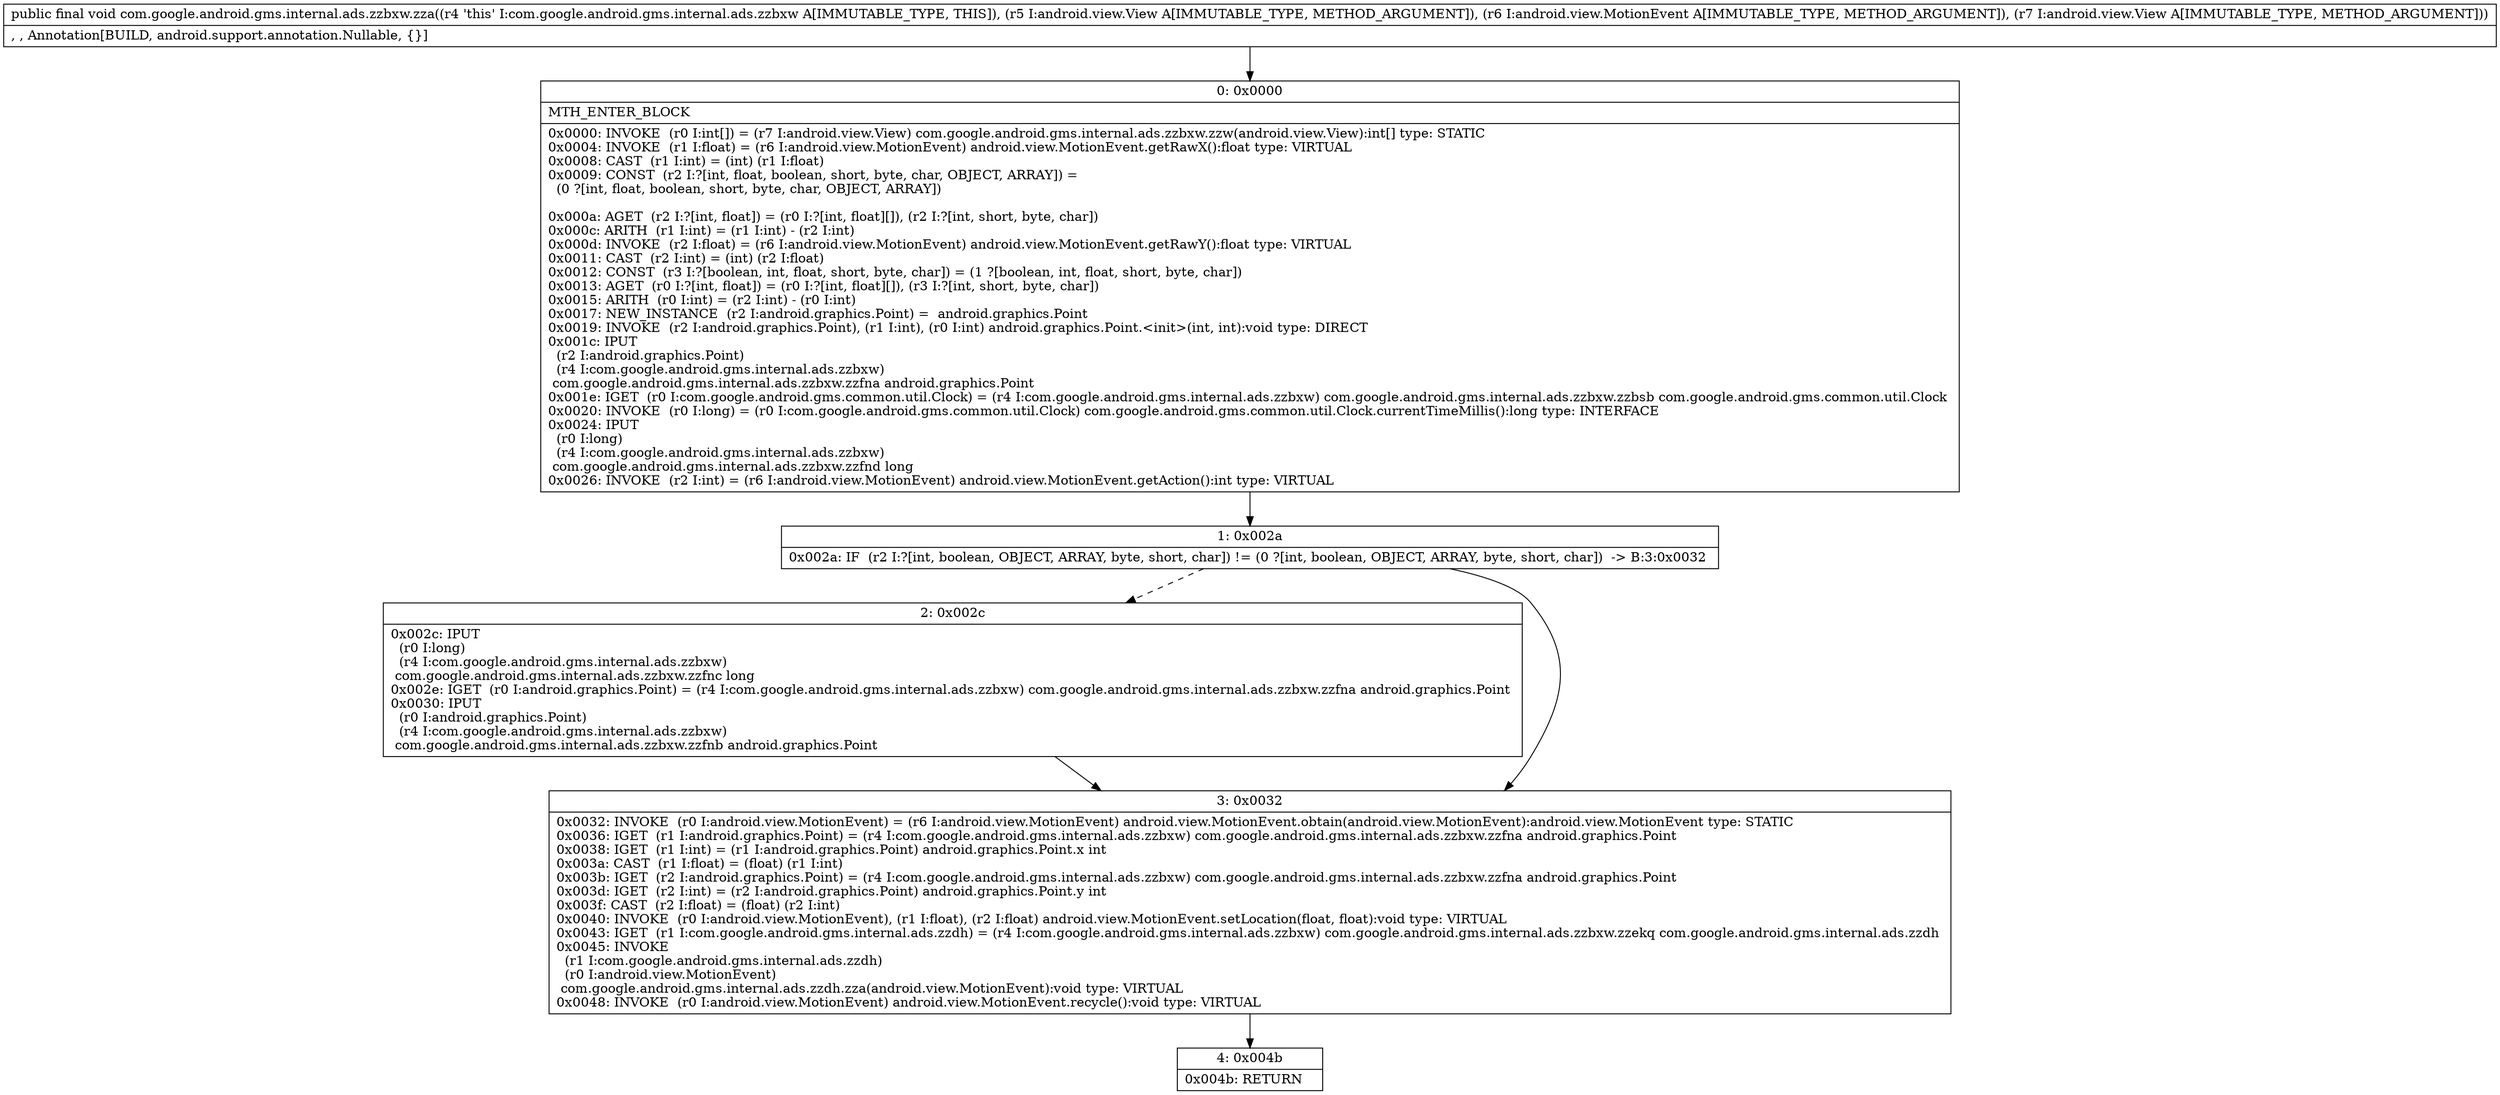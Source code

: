 digraph "CFG forcom.google.android.gms.internal.ads.zzbxw.zza(Landroid\/view\/View;Landroid\/view\/MotionEvent;Landroid\/view\/View;)V" {
Node_0 [shape=record,label="{0\:\ 0x0000|MTH_ENTER_BLOCK\l|0x0000: INVOKE  (r0 I:int[]) = (r7 I:android.view.View) com.google.android.gms.internal.ads.zzbxw.zzw(android.view.View):int[] type: STATIC \l0x0004: INVOKE  (r1 I:float) = (r6 I:android.view.MotionEvent) android.view.MotionEvent.getRawX():float type: VIRTUAL \l0x0008: CAST  (r1 I:int) = (int) (r1 I:float) \l0x0009: CONST  (r2 I:?[int, float, boolean, short, byte, char, OBJECT, ARRAY]) = \l  (0 ?[int, float, boolean, short, byte, char, OBJECT, ARRAY])\l \l0x000a: AGET  (r2 I:?[int, float]) = (r0 I:?[int, float][]), (r2 I:?[int, short, byte, char]) \l0x000c: ARITH  (r1 I:int) = (r1 I:int) \- (r2 I:int) \l0x000d: INVOKE  (r2 I:float) = (r6 I:android.view.MotionEvent) android.view.MotionEvent.getRawY():float type: VIRTUAL \l0x0011: CAST  (r2 I:int) = (int) (r2 I:float) \l0x0012: CONST  (r3 I:?[boolean, int, float, short, byte, char]) = (1 ?[boolean, int, float, short, byte, char]) \l0x0013: AGET  (r0 I:?[int, float]) = (r0 I:?[int, float][]), (r3 I:?[int, short, byte, char]) \l0x0015: ARITH  (r0 I:int) = (r2 I:int) \- (r0 I:int) \l0x0017: NEW_INSTANCE  (r2 I:android.graphics.Point) =  android.graphics.Point \l0x0019: INVOKE  (r2 I:android.graphics.Point), (r1 I:int), (r0 I:int) android.graphics.Point.\<init\>(int, int):void type: DIRECT \l0x001c: IPUT  \l  (r2 I:android.graphics.Point)\l  (r4 I:com.google.android.gms.internal.ads.zzbxw)\l com.google.android.gms.internal.ads.zzbxw.zzfna android.graphics.Point \l0x001e: IGET  (r0 I:com.google.android.gms.common.util.Clock) = (r4 I:com.google.android.gms.internal.ads.zzbxw) com.google.android.gms.internal.ads.zzbxw.zzbsb com.google.android.gms.common.util.Clock \l0x0020: INVOKE  (r0 I:long) = (r0 I:com.google.android.gms.common.util.Clock) com.google.android.gms.common.util.Clock.currentTimeMillis():long type: INTERFACE \l0x0024: IPUT  \l  (r0 I:long)\l  (r4 I:com.google.android.gms.internal.ads.zzbxw)\l com.google.android.gms.internal.ads.zzbxw.zzfnd long \l0x0026: INVOKE  (r2 I:int) = (r6 I:android.view.MotionEvent) android.view.MotionEvent.getAction():int type: VIRTUAL \l}"];
Node_1 [shape=record,label="{1\:\ 0x002a|0x002a: IF  (r2 I:?[int, boolean, OBJECT, ARRAY, byte, short, char]) != (0 ?[int, boolean, OBJECT, ARRAY, byte, short, char])  \-\> B:3:0x0032 \l}"];
Node_2 [shape=record,label="{2\:\ 0x002c|0x002c: IPUT  \l  (r0 I:long)\l  (r4 I:com.google.android.gms.internal.ads.zzbxw)\l com.google.android.gms.internal.ads.zzbxw.zzfnc long \l0x002e: IGET  (r0 I:android.graphics.Point) = (r4 I:com.google.android.gms.internal.ads.zzbxw) com.google.android.gms.internal.ads.zzbxw.zzfna android.graphics.Point \l0x0030: IPUT  \l  (r0 I:android.graphics.Point)\l  (r4 I:com.google.android.gms.internal.ads.zzbxw)\l com.google.android.gms.internal.ads.zzbxw.zzfnb android.graphics.Point \l}"];
Node_3 [shape=record,label="{3\:\ 0x0032|0x0032: INVOKE  (r0 I:android.view.MotionEvent) = (r6 I:android.view.MotionEvent) android.view.MotionEvent.obtain(android.view.MotionEvent):android.view.MotionEvent type: STATIC \l0x0036: IGET  (r1 I:android.graphics.Point) = (r4 I:com.google.android.gms.internal.ads.zzbxw) com.google.android.gms.internal.ads.zzbxw.zzfna android.graphics.Point \l0x0038: IGET  (r1 I:int) = (r1 I:android.graphics.Point) android.graphics.Point.x int \l0x003a: CAST  (r1 I:float) = (float) (r1 I:int) \l0x003b: IGET  (r2 I:android.graphics.Point) = (r4 I:com.google.android.gms.internal.ads.zzbxw) com.google.android.gms.internal.ads.zzbxw.zzfna android.graphics.Point \l0x003d: IGET  (r2 I:int) = (r2 I:android.graphics.Point) android.graphics.Point.y int \l0x003f: CAST  (r2 I:float) = (float) (r2 I:int) \l0x0040: INVOKE  (r0 I:android.view.MotionEvent), (r1 I:float), (r2 I:float) android.view.MotionEvent.setLocation(float, float):void type: VIRTUAL \l0x0043: IGET  (r1 I:com.google.android.gms.internal.ads.zzdh) = (r4 I:com.google.android.gms.internal.ads.zzbxw) com.google.android.gms.internal.ads.zzbxw.zzekq com.google.android.gms.internal.ads.zzdh \l0x0045: INVOKE  \l  (r1 I:com.google.android.gms.internal.ads.zzdh)\l  (r0 I:android.view.MotionEvent)\l com.google.android.gms.internal.ads.zzdh.zza(android.view.MotionEvent):void type: VIRTUAL \l0x0048: INVOKE  (r0 I:android.view.MotionEvent) android.view.MotionEvent.recycle():void type: VIRTUAL \l}"];
Node_4 [shape=record,label="{4\:\ 0x004b|0x004b: RETURN   \l}"];
MethodNode[shape=record,label="{public final void com.google.android.gms.internal.ads.zzbxw.zza((r4 'this' I:com.google.android.gms.internal.ads.zzbxw A[IMMUTABLE_TYPE, THIS]), (r5 I:android.view.View A[IMMUTABLE_TYPE, METHOD_ARGUMENT]), (r6 I:android.view.MotionEvent A[IMMUTABLE_TYPE, METHOD_ARGUMENT]), (r7 I:android.view.View A[IMMUTABLE_TYPE, METHOD_ARGUMENT]))  | , , Annotation[BUILD, android.support.annotation.Nullable, \{\}]\l}"];
MethodNode -> Node_0;
Node_0 -> Node_1;
Node_1 -> Node_2[style=dashed];
Node_1 -> Node_3;
Node_2 -> Node_3;
Node_3 -> Node_4;
}

